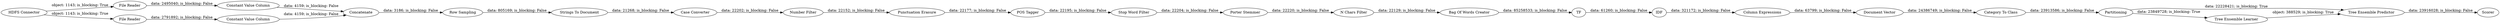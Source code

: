 digraph {
	"8858089719387894931_13" [label="Stop Word Filter"]
	"8858089719387894931_18" [label=IDF]
	"8858089719387894931_19" [label="Column Expressions"]
	"8858089719387894931_5" [label="Constant Value Column"]
	"8858089719387894931_11" [label="Punctuation Erasure"]
	"8858089719387894931_28" [label="Tree Ensemble Predictor"]
	"8858089719387894931_6" [label=Concatenate]
	"8858089719387894931_17" [label=TF]
	"8858089719387894931_27" [label="Tree Ensemble Learner"]
	"8858089719387894931_14" [label="Porter Stemmer"]
	"8858089719387894931_22" [label="Row Sampling"]
	"8858089719387894931_2" [label="File Reader"]
	"8858089719387894931_1" [label="HDFS Connector"]
	"8858089719387894931_21" [label="Category To Class"]
	"8858089719387894931_23" [label=Partitioning]
	"8858089719387894931_20" [label="Document Vector"]
	"8858089719387894931_16" [label="Bag Of Words Creator"]
	"8858089719387894931_12" [label="POS Tagger"]
	"8858089719387894931_10" [label="Number Filter"]
	"8858089719387894931_8" [label="Case Converter"]
	"8858089719387894931_7" [label="Strings To Document"]
	"8858089719387894931_3" [label="File Reader"]
	"8858089719387894931_26" [label=Scorer]
	"8858089719387894931_15" [label="N Chars Filter"]
	"8858089719387894931_4" [label="Constant Value Column"]
	"8858089719387894931_2" -> "8858089719387894931_4" [label="data: 2495040; is_blocking: False"]
	"8858089719387894931_23" -> "8858089719387894931_28" [label="data: 22228421; is_blocking: True"]
	"8858089719387894931_18" -> "8858089719387894931_19" [label="data: 321172; is_blocking: False"]
	"8858089719387894931_13" -> "8858089719387894931_14" [label="data: 22204; is_blocking: False"]
	"8858089719387894931_7" -> "8858089719387894931_8" [label="data: 21268; is_blocking: False"]
	"8858089719387894931_16" -> "8858089719387894931_17" [label="data: 85258533; is_blocking: False"]
	"8858089719387894931_8" -> "8858089719387894931_10" [label="data: 22202; is_blocking: False"]
	"8858089719387894931_20" -> "8858089719387894931_21" [label="data: 24386749; is_blocking: False"]
	"8858089719387894931_11" -> "8858089719387894931_12" [label="data: 22177; is_blocking: False"]
	"8858089719387894931_17" -> "8858089719387894931_18" [label="data: 61260; is_blocking: False"]
	"8858089719387894931_10" -> "8858089719387894931_11" [label="data: 22152; is_blocking: False"]
	"8858089719387894931_6" -> "8858089719387894931_22" [label="data: 3186; is_blocking: False"]
	"8858089719387894931_1" -> "8858089719387894931_2" [label="object: 1143; is_blocking: True"]
	"8858089719387894931_28" -> "8858089719387894931_26" [label="data: 23916028; is_blocking: False"]
	"8858089719387894931_14" -> "8858089719387894931_15" [label="data: 22220; is_blocking: False"]
	"8858089719387894931_27" -> "8858089719387894931_28" [label="object: 388529; is_blocking: True"]
	"8858089719387894931_22" -> "8858089719387894931_7" [label="data: 805169; is_blocking: False"]
	"8858089719387894931_5" -> "8858089719387894931_6" [label="data: 4159; is_blocking: False"]
	"8858089719387894931_19" -> "8858089719387894931_20" [label="data: 63799; is_blocking: False"]
	"8858089719387894931_15" -> "8858089719387894931_16" [label="data: 22129; is_blocking: False"]
	"8858089719387894931_23" -> "8858089719387894931_27" [label="data: 23849728; is_blocking: True"]
	"8858089719387894931_1" -> "8858089719387894931_3" [label="object: 1143; is_blocking: True"]
	"8858089719387894931_4" -> "8858089719387894931_6" [label="data: 4159; is_blocking: False"]
	"8858089719387894931_12" -> "8858089719387894931_13" [label="data: 22195; is_blocking: False"]
	"8858089719387894931_3" -> "8858089719387894931_5" [label="data: 2791892; is_blocking: False"]
	"8858089719387894931_21" -> "8858089719387894931_23" [label="data: 23913586; is_blocking: False"]
	rankdir=LR
}

